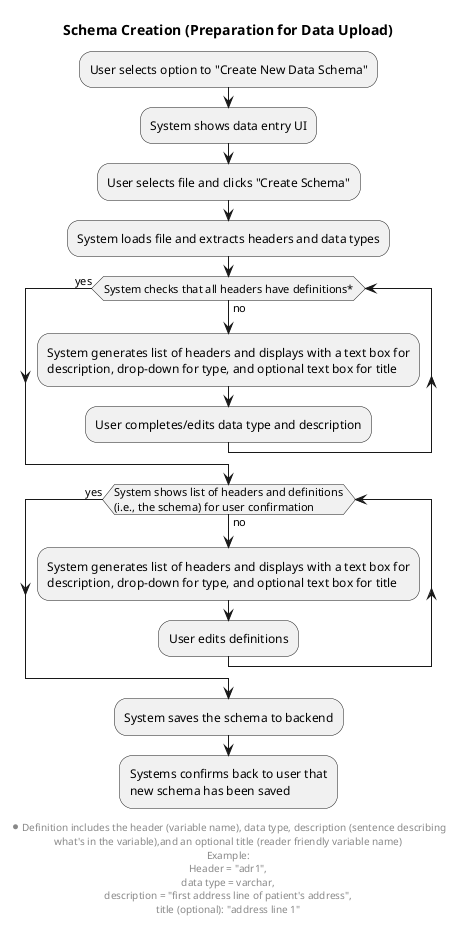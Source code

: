 @startuml schema-creation-flow

title Schema Creation (Preparation for Data Upload)
' User prepares to upload data by creating data schema

:User selects option to "Create New Data Schema";
:System shows data entry UI;
:User selects file and clicks "Create Schema";
:System loads file and extracts headers and data types;
    while (System checks that all headers have definitions*) is (no)
:System generates list of headers and displays with a text box for\ndescription, drop-down for type, and optional text box for title;
:User completes/edits data type and description;
    end while (yes)
    while (System shows list of headers and definitions\n(i.e., the schema) for user confirmation) is (no)
:System generates list of headers and displays with a text box for\ndescription, drop-down for type, and optional text box for title;
:User edits definitions;
    end while (yes)
:System saves the schema to backend;
:Systems confirms back to user that
new schema has been saved;

footer \n*Definition includes the header (variable name), data type, description (sentence describing\nwhat's in the variable),and an optional title (reader friendly variable name)\nExample:\nHeader = "adr1",\ndata type = varchar,\ndescription = "first address line of patient's address",\ntitle (optional): "address line 1"

@enduml
